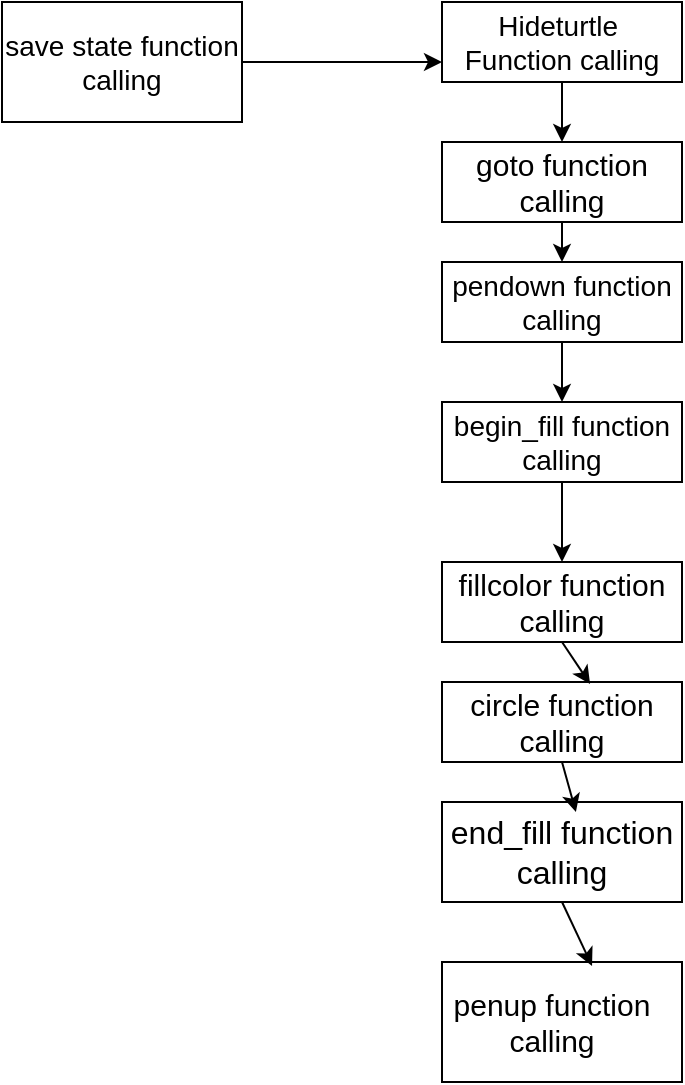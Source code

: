 <mxfile version="13.0.5" type="device"><diagram id="C5RBs43oDa-KdzZeNtuy" name="Page-1"><mxGraphModel dx="1422" dy="783" grid="1" gridSize="10" guides="1" tooltips="1" connect="1" arrows="1" fold="1" page="1" pageScale="1" pageWidth="827" pageHeight="1169" math="0" shadow="0"><root><mxCell id="WIyWlLk6GJQsqaUBKTNV-0"/><mxCell id="WIyWlLk6GJQsqaUBKTNV-1" parent="WIyWlLk6GJQsqaUBKTNV-0"/><mxCell id="QXp1A2UrsEbvOqyjKr3P-0" value="" style="rounded=0;whiteSpace=wrap;html=1;" vertex="1" parent="WIyWlLk6GJQsqaUBKTNV-1"><mxGeometry x="320" y="40" width="120" height="40" as="geometry"/></mxCell><mxCell id="QXp1A2UrsEbvOqyjKr3P-1" value="" style="rounded=0;whiteSpace=wrap;html=1;" vertex="1" parent="WIyWlLk6GJQsqaUBKTNV-1"><mxGeometry x="320" y="110" width="120" height="40" as="geometry"/></mxCell><mxCell id="QXp1A2UrsEbvOqyjKr3P-2" value="" style="rounded=0;whiteSpace=wrap;html=1;" vertex="1" parent="WIyWlLk6GJQsqaUBKTNV-1"><mxGeometry x="320" y="170" width="120" height="40" as="geometry"/></mxCell><mxCell id="QXp1A2UrsEbvOqyjKr3P-3" value="" style="rounded=0;whiteSpace=wrap;html=1;" vertex="1" parent="WIyWlLk6GJQsqaUBKTNV-1"><mxGeometry x="320" y="240" width="120" height="40" as="geometry"/></mxCell><mxCell id="QXp1A2UrsEbvOqyjKr3P-4" value="" style="rounded=0;whiteSpace=wrap;html=1;" vertex="1" parent="WIyWlLk6GJQsqaUBKTNV-1"><mxGeometry x="320" y="320" width="120" height="40" as="geometry"/></mxCell><mxCell id="QXp1A2UrsEbvOqyjKr3P-5" value="" style="rounded=0;whiteSpace=wrap;html=1;" vertex="1" parent="WIyWlLk6GJQsqaUBKTNV-1"><mxGeometry x="320" y="380" width="120" height="40" as="geometry"/></mxCell><mxCell id="QXp1A2UrsEbvOqyjKr3P-6" value="" style="rounded=0;whiteSpace=wrap;html=1;" vertex="1" parent="WIyWlLk6GJQsqaUBKTNV-1"><mxGeometry x="320" y="440" width="120" height="50" as="geometry"/></mxCell><mxCell id="QXp1A2UrsEbvOqyjKr3P-7" value="" style="rounded=0;whiteSpace=wrap;html=1;" vertex="1" parent="WIyWlLk6GJQsqaUBKTNV-1"><mxGeometry x="320" y="520" width="120" height="60" as="geometry"/></mxCell><mxCell id="QXp1A2UrsEbvOqyjKr3P-8" value="" style="rounded=0;whiteSpace=wrap;html=1;" vertex="1" parent="WIyWlLk6GJQsqaUBKTNV-1"><mxGeometry x="100" y="40" width="120" height="60" as="geometry"/></mxCell><mxCell id="QXp1A2UrsEbvOqyjKr3P-9" value="&lt;font style=&quot;font-size: 14px&quot;&gt;Hideturtle&amp;nbsp; Function calling&lt;/font&gt;" style="text;html=1;strokeColor=none;fillColor=none;align=center;verticalAlign=middle;whiteSpace=wrap;rounded=0;" vertex="1" parent="WIyWlLk6GJQsqaUBKTNV-1"><mxGeometry x="320" y="40" width="120" height="40" as="geometry"/></mxCell><mxCell id="QXp1A2UrsEbvOqyjKr3P-11" value="&lt;font style=&quot;font-size: 14px&quot;&gt;begin_fill function calling&lt;/font&gt;" style="text;html=1;strokeColor=none;fillColor=none;align=center;verticalAlign=middle;whiteSpace=wrap;rounded=0;" vertex="1" parent="WIyWlLk6GJQsqaUBKTNV-1"><mxGeometry x="320" y="240" width="120" height="40" as="geometry"/></mxCell><mxCell id="QXp1A2UrsEbvOqyjKr3P-12" value="&lt;font style=&quot;font-size: 15px&quot;&gt;goto function calling&lt;/font&gt;" style="text;html=1;strokeColor=none;fillColor=none;align=center;verticalAlign=middle;whiteSpace=wrap;rounded=0;" vertex="1" parent="WIyWlLk6GJQsqaUBKTNV-1"><mxGeometry x="320" y="110" width="120" height="40" as="geometry"/></mxCell><mxCell id="QXp1A2UrsEbvOqyjKr3P-15" value="&lt;font style=&quot;font-size: 14px&quot;&gt;pendown function calling&lt;/font&gt;" style="text;html=1;strokeColor=none;fillColor=none;align=center;verticalAlign=middle;whiteSpace=wrap;rounded=0;" vertex="1" parent="WIyWlLk6GJQsqaUBKTNV-1"><mxGeometry x="320" y="170" width="120" height="40" as="geometry"/></mxCell><mxCell id="QXp1A2UrsEbvOqyjKr3P-16" value="&lt;font style=&quot;font-size: 15px&quot;&gt;fillcolor function calling&lt;/font&gt;" style="text;html=1;strokeColor=none;fillColor=none;align=center;verticalAlign=middle;whiteSpace=wrap;rounded=0;" vertex="1" parent="WIyWlLk6GJQsqaUBKTNV-1"><mxGeometry x="320" y="320" width="120" height="40" as="geometry"/></mxCell><mxCell id="QXp1A2UrsEbvOqyjKr3P-17" value="&lt;font style=&quot;font-size: 15px&quot;&gt;circle function calling&lt;/font&gt;" style="text;html=1;strokeColor=none;fillColor=none;align=center;verticalAlign=middle;whiteSpace=wrap;rounded=0;" vertex="1" parent="WIyWlLk6GJQsqaUBKTNV-1"><mxGeometry x="320" y="380" width="120" height="40" as="geometry"/></mxCell><mxCell id="QXp1A2UrsEbvOqyjKr3P-18" value="&lt;font style=&quot;font-size: 16px&quot;&gt;end_fill function calling&lt;/font&gt;" style="text;html=1;strokeColor=none;fillColor=none;align=center;verticalAlign=middle;whiteSpace=wrap;rounded=0;" vertex="1" parent="WIyWlLk6GJQsqaUBKTNV-1"><mxGeometry x="320" y="440" width="120" height="50" as="geometry"/></mxCell><mxCell id="QXp1A2UrsEbvOqyjKr3P-19" value="&lt;font style=&quot;font-size: 15px&quot;&gt;penup function calling&lt;/font&gt;" style="text;html=1;strokeColor=none;fillColor=none;align=center;verticalAlign=middle;whiteSpace=wrap;rounded=0;" vertex="1" parent="WIyWlLk6GJQsqaUBKTNV-1"><mxGeometry x="320" y="520" width="110" height="60" as="geometry"/></mxCell><mxCell id="QXp1A2UrsEbvOqyjKr3P-20" value="&lt;font style=&quot;font-size: 14px&quot;&gt;save state function calling&lt;/font&gt;" style="text;html=1;strokeColor=none;fillColor=none;align=center;verticalAlign=middle;whiteSpace=wrap;rounded=0;" vertex="1" parent="WIyWlLk6GJQsqaUBKTNV-1"><mxGeometry x="100" y="40" width="120" height="60" as="geometry"/></mxCell><mxCell id="QXp1A2UrsEbvOqyjKr3P-21" value="" style="endArrow=classic;html=1;exitX=1;exitY=0.5;exitDx=0;exitDy=0;entryX=0;entryY=0.75;entryDx=0;entryDy=0;" edge="1" parent="WIyWlLk6GJQsqaUBKTNV-1" source="QXp1A2UrsEbvOqyjKr3P-20" target="QXp1A2UrsEbvOqyjKr3P-9"><mxGeometry width="50" height="50" relative="1" as="geometry"><mxPoint x="390" y="430" as="sourcePoint"/><mxPoint x="440" y="380" as="targetPoint"/></mxGeometry></mxCell><mxCell id="QXp1A2UrsEbvOqyjKr3P-22" value="" style="endArrow=classic;html=1;exitX=0.5;exitY=1;exitDx=0;exitDy=0;" edge="1" parent="WIyWlLk6GJQsqaUBKTNV-1" source="QXp1A2UrsEbvOqyjKr3P-9"><mxGeometry width="50" height="50" relative="1" as="geometry"><mxPoint x="390" y="430" as="sourcePoint"/><mxPoint x="380" y="110" as="targetPoint"/></mxGeometry></mxCell><mxCell id="QXp1A2UrsEbvOqyjKr3P-27" value="" style="endArrow=classic;html=1;exitX=0.5;exitY=1;exitDx=0;exitDy=0;" edge="1" parent="WIyWlLk6GJQsqaUBKTNV-1" source="QXp1A2UrsEbvOqyjKr3P-12"><mxGeometry width="50" height="50" relative="1" as="geometry"><mxPoint x="390" y="410" as="sourcePoint"/><mxPoint x="380" y="170" as="targetPoint"/></mxGeometry></mxCell><mxCell id="QXp1A2UrsEbvOqyjKr3P-28" value="" style="endArrow=classic;html=1;exitX=0.5;exitY=1;exitDx=0;exitDy=0;" edge="1" parent="WIyWlLk6GJQsqaUBKTNV-1" source="QXp1A2UrsEbvOqyjKr3P-15" target="QXp1A2UrsEbvOqyjKr3P-11"><mxGeometry width="50" height="50" relative="1" as="geometry"><mxPoint x="390" y="410" as="sourcePoint"/><mxPoint x="440" y="360" as="targetPoint"/></mxGeometry></mxCell><mxCell id="QXp1A2UrsEbvOqyjKr3P-29" value="" style="endArrow=classic;html=1;exitX=0.5;exitY=1;exitDx=0;exitDy=0;" edge="1" parent="WIyWlLk6GJQsqaUBKTNV-1" source="QXp1A2UrsEbvOqyjKr3P-11"><mxGeometry width="50" height="50" relative="1" as="geometry"><mxPoint x="390" y="410" as="sourcePoint"/><mxPoint x="380" y="320" as="targetPoint"/></mxGeometry></mxCell><mxCell id="QXp1A2UrsEbvOqyjKr3P-30" value="" style="endArrow=classic;html=1;exitX=0.5;exitY=1;exitDx=0;exitDy=0;entryX=0.617;entryY=0.025;entryDx=0;entryDy=0;entryPerimeter=0;" edge="1" parent="WIyWlLk6GJQsqaUBKTNV-1" source="QXp1A2UrsEbvOqyjKr3P-16" target="QXp1A2UrsEbvOqyjKr3P-17"><mxGeometry width="50" height="50" relative="1" as="geometry"><mxPoint x="390" y="410" as="sourcePoint"/><mxPoint x="440" y="360" as="targetPoint"/></mxGeometry></mxCell><mxCell id="QXp1A2UrsEbvOqyjKr3P-31" value="" style="endArrow=classic;html=1;exitX=0.5;exitY=1;exitDx=0;exitDy=0;entryX=0.558;entryY=0.1;entryDx=0;entryDy=0;entryPerimeter=0;" edge="1" parent="WIyWlLk6GJQsqaUBKTNV-1" source="QXp1A2UrsEbvOqyjKr3P-17" target="QXp1A2UrsEbvOqyjKr3P-18"><mxGeometry width="50" height="50" relative="1" as="geometry"><mxPoint x="390" y="410" as="sourcePoint"/><mxPoint x="440" y="360" as="targetPoint"/></mxGeometry></mxCell><mxCell id="QXp1A2UrsEbvOqyjKr3P-32" value="" style="endArrow=classic;html=1;exitX=0.5;exitY=1;exitDx=0;exitDy=0;entryX=0.682;entryY=0.033;entryDx=0;entryDy=0;entryPerimeter=0;" edge="1" parent="WIyWlLk6GJQsqaUBKTNV-1" source="QXp1A2UrsEbvOqyjKr3P-18" target="QXp1A2UrsEbvOqyjKr3P-19"><mxGeometry width="50" height="50" relative="1" as="geometry"><mxPoint x="390" y="410" as="sourcePoint"/><mxPoint x="440" y="360" as="targetPoint"/></mxGeometry></mxCell></root></mxGraphModel></diagram></mxfile>